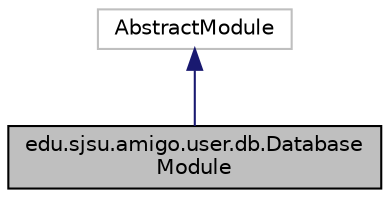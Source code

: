 digraph "edu.sjsu.amigo.user.db.DatabaseModule"
{
  edge [fontname="Helvetica",fontsize="10",labelfontname="Helvetica",labelfontsize="10"];
  node [fontname="Helvetica",fontsize="10",shape=record];
  Node2 [label="edu.sjsu.amigo.user.db.Database\lModule",height=0.2,width=0.4,color="black", fillcolor="grey75", style="filled", fontcolor="black"];
  Node3 -> Node2 [dir="back",color="midnightblue",fontsize="10",style="solid",fontname="Helvetica"];
  Node3 [label="AbstractModule",height=0.2,width=0.4,color="grey75", fillcolor="white", style="filled"];
}
